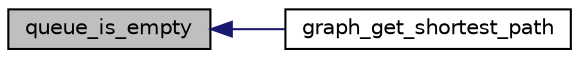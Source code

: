 digraph "queue_is_empty"
{
  edge [fontname="Helvetica",fontsize="10",labelfontname="Helvetica",labelfontsize="10"];
  node [fontname="Helvetica",fontsize="10",shape=record];
  rankdir="LR";
  Node23 [label="queue_is_empty",height=0.2,width=0.4,color="black", fillcolor="grey75", style="filled", fontcolor="black"];
  Node23 -> Node24 [dir="back",color="midnightblue",fontsize="10",style="solid",fontname="Helvetica"];
  Node24 [label="graph_get_shortest_path",height=0.2,width=0.4,color="black", fillcolor="white", style="filled",URL="$main_8c.html#acc1fcbcc3e325f5af376460d7273efd9"];
}
